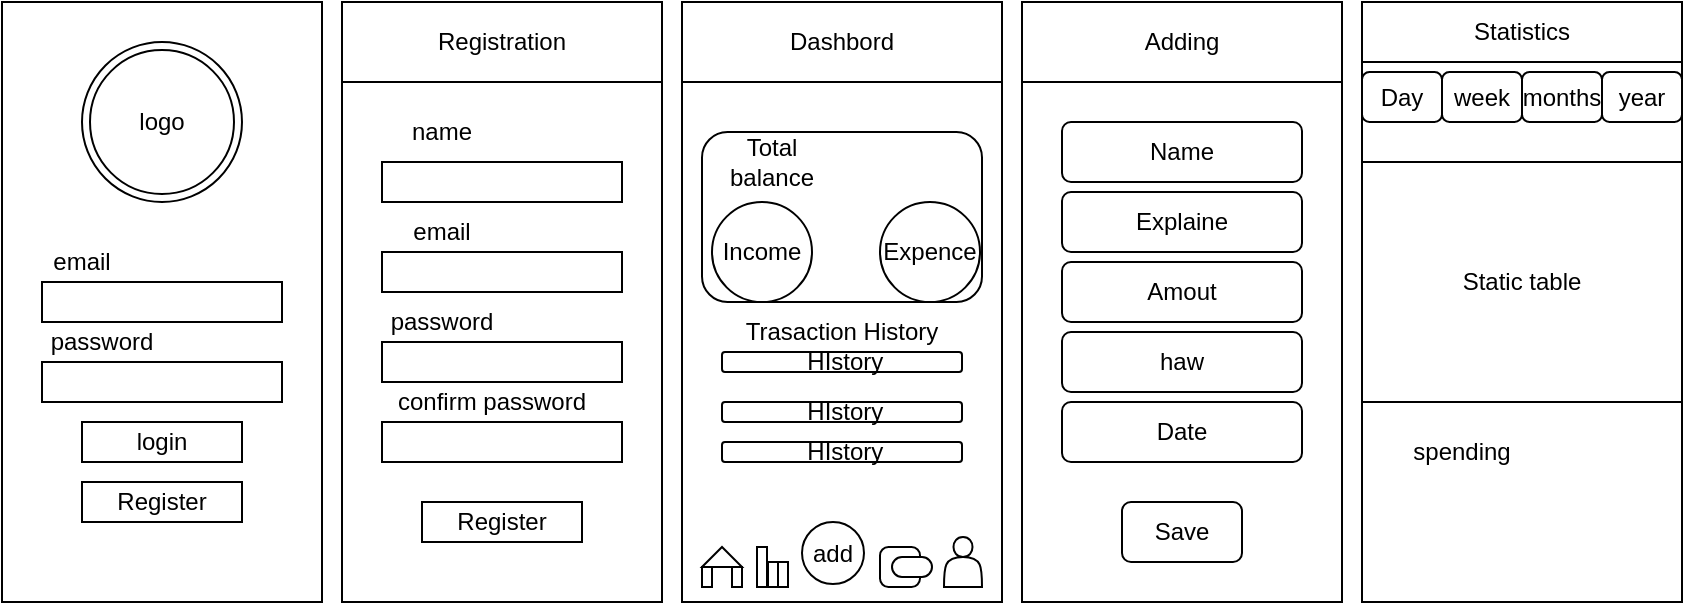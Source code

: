 <mxfile version="21.6.8" type="github">
  <diagram name="Page-1" id="4HQ8YgI5x_i-oC57xCaw">
    <mxGraphModel dx="1050" dy="573" grid="1" gridSize="10" guides="1" tooltips="1" connect="1" arrows="1" fold="1" page="1" pageScale="1" pageWidth="850" pageHeight="1100" math="0" shadow="0">
      <root>
        <mxCell id="0" />
        <mxCell id="1" parent="0" />
        <mxCell id="KvVlC2yseujIQmBRU8fb-1" value="" style="rounded=0;whiteSpace=wrap;html=1;" parent="1" vertex="1">
          <mxGeometry x="10" y="90" width="160" height="300" as="geometry" />
        </mxCell>
        <mxCell id="KvVlC2yseujIQmBRU8fb-2" value="logo" style="ellipse;shape=doubleEllipse;whiteSpace=wrap;html=1;aspect=fixed;" parent="1" vertex="1">
          <mxGeometry x="50" y="110" width="80" height="80" as="geometry" />
        </mxCell>
        <mxCell id="KvVlC2yseujIQmBRU8fb-4" value="email" style="text;html=1;strokeColor=none;fillColor=none;align=center;verticalAlign=middle;whiteSpace=wrap;rounded=0;" parent="1" vertex="1">
          <mxGeometry x="20" y="205" width="60" height="30" as="geometry" />
        </mxCell>
        <mxCell id="KvVlC2yseujIQmBRU8fb-11" value="" style="verticalLabelPosition=bottom;verticalAlign=top;html=1;shape=mxgraph.basic.rect;fillColor2=none;strokeWidth=1;size=20;indent=5;" parent="1" vertex="1">
          <mxGeometry x="30" y="270" width="120" height="20" as="geometry" />
        </mxCell>
        <mxCell id="KvVlC2yseujIQmBRU8fb-12" value="login" style="rounded=0;whiteSpace=wrap;html=1;" parent="1" vertex="1">
          <mxGeometry x="50" y="300" width="80" height="20" as="geometry" />
        </mxCell>
        <mxCell id="KvVlC2yseujIQmBRU8fb-14" value="password" style="text;html=1;strokeColor=none;fillColor=none;align=center;verticalAlign=middle;whiteSpace=wrap;rounded=0;" parent="1" vertex="1">
          <mxGeometry x="30" y="250" width="60" height="20" as="geometry" />
        </mxCell>
        <mxCell id="KvVlC2yseujIQmBRU8fb-16" value="Register" style="rounded=0;whiteSpace=wrap;html=1;" parent="1" vertex="1">
          <mxGeometry x="50" y="330" width="80" height="20" as="geometry" />
        </mxCell>
        <mxCell id="KvVlC2yseujIQmBRU8fb-18" value="" style="rounded=0;whiteSpace=wrap;html=1;verticalAlign=middle;align=center;gradientColor=none;fillColor=default;glass=0;" parent="1" vertex="1">
          <mxGeometry x="180" y="90" width="160" height="300" as="geometry" />
        </mxCell>
        <mxCell id="KvVlC2yseujIQmBRU8fb-21" value="Registration" style="rounded=0;whiteSpace=wrap;html=1;" parent="1" vertex="1">
          <mxGeometry x="180" y="90" width="160" height="40" as="geometry" />
        </mxCell>
        <mxCell id="KvVlC2yseujIQmBRU8fb-23" value="name" style="text;html=1;strokeColor=none;fillColor=none;align=center;verticalAlign=middle;whiteSpace=wrap;rounded=0;" parent="1" vertex="1">
          <mxGeometry x="200" y="140" width="60" height="30" as="geometry" />
        </mxCell>
        <mxCell id="KvVlC2yseujIQmBRU8fb-28" value="" style="verticalLabelPosition=bottom;verticalAlign=top;html=1;shape=mxgraph.basic.rect;fillColor2=none;strokeWidth=1;size=20;indent=5;" parent="1" vertex="1">
          <mxGeometry x="30" y="230" width="120" height="20" as="geometry" />
        </mxCell>
        <mxCell id="KvVlC2yseujIQmBRU8fb-29" value="" style="verticalLabelPosition=bottom;verticalAlign=top;html=1;shape=mxgraph.basic.rect;fillColor2=none;strokeWidth=1;size=20;indent=5;" parent="1" vertex="1">
          <mxGeometry x="200" y="170" width="120" height="20" as="geometry" />
        </mxCell>
        <mxCell id="KvVlC2yseujIQmBRU8fb-30" value="email" style="text;html=1;strokeColor=none;fillColor=none;align=center;verticalAlign=middle;whiteSpace=wrap;rounded=0;" parent="1" vertex="1">
          <mxGeometry x="200" y="195" width="60" height="20" as="geometry" />
        </mxCell>
        <mxCell id="KvVlC2yseujIQmBRU8fb-32" value="" style="verticalLabelPosition=bottom;verticalAlign=top;html=1;shape=mxgraph.basic.rect;fillColor2=none;strokeWidth=1;size=20;indent=5;" parent="1" vertex="1">
          <mxGeometry x="200" y="215" width="120" height="20" as="geometry" />
        </mxCell>
        <mxCell id="KvVlC2yseujIQmBRU8fb-33" value="password" style="text;html=1;strokeColor=none;fillColor=none;align=center;verticalAlign=middle;whiteSpace=wrap;rounded=0;" parent="1" vertex="1">
          <mxGeometry x="200" y="240" width="60" height="20" as="geometry" />
        </mxCell>
        <mxCell id="KvVlC2yseujIQmBRU8fb-34" value="" style="verticalLabelPosition=bottom;verticalAlign=top;html=1;shape=mxgraph.basic.rect;fillColor2=none;strokeWidth=1;size=20;indent=5;" parent="1" vertex="1">
          <mxGeometry x="200" y="260" width="120" height="20" as="geometry" />
        </mxCell>
        <mxCell id="KvVlC2yseujIQmBRU8fb-35" value="confirm password" style="text;html=1;strokeColor=none;fillColor=none;align=center;verticalAlign=middle;whiteSpace=wrap;rounded=0;" parent="1" vertex="1">
          <mxGeometry x="200" y="280" width="110" height="20" as="geometry" />
        </mxCell>
        <mxCell id="KvVlC2yseujIQmBRU8fb-36" value="" style="verticalLabelPosition=bottom;verticalAlign=top;html=1;shape=mxgraph.basic.rect;fillColor2=none;strokeWidth=1;size=20;indent=5;" parent="1" vertex="1">
          <mxGeometry x="200" y="300" width="120" height="20" as="geometry" />
        </mxCell>
        <mxCell id="KvVlC2yseujIQmBRU8fb-37" value="Register" style="rounded=0;whiteSpace=wrap;html=1;" parent="1" vertex="1">
          <mxGeometry x="220" y="340" width="80" height="20" as="geometry" />
        </mxCell>
        <mxCell id="KvVlC2yseujIQmBRU8fb-38" value="" style="rounded=0;whiteSpace=wrap;html=1;verticalAlign=middle;align=center;gradientColor=none;fillColor=default;glass=0;" parent="1" vertex="1">
          <mxGeometry x="350" y="110" width="160" height="280" as="geometry" />
        </mxCell>
        <mxCell id="KvVlC2yseujIQmBRU8fb-39" value="Dashbord" style="rounded=0;whiteSpace=wrap;html=1;" parent="1" vertex="1">
          <mxGeometry x="350" y="90" width="160" height="40" as="geometry" />
        </mxCell>
        <mxCell id="KvVlC2yseujIQmBRU8fb-41" value="" style="rounded=1;whiteSpace=wrap;html=1;" parent="1" vertex="1">
          <mxGeometry x="360" y="155" width="140" height="85" as="geometry" />
        </mxCell>
        <mxCell id="KvVlC2yseujIQmBRU8fb-42" value="Total balance" style="text;html=1;strokeColor=none;fillColor=none;align=center;verticalAlign=middle;whiteSpace=wrap;rounded=0;" parent="1" vertex="1">
          <mxGeometry x="365" y="155" width="60" height="30" as="geometry" />
        </mxCell>
        <mxCell id="KvVlC2yseujIQmBRU8fb-54" value="Expence" style="ellipse;whiteSpace=wrap;html=1;aspect=fixed;" parent="1" vertex="1">
          <mxGeometry x="449" y="190" width="50" height="50" as="geometry" />
        </mxCell>
        <mxCell id="KvVlC2yseujIQmBRU8fb-55" value="Income" style="ellipse;whiteSpace=wrap;html=1;aspect=fixed;" parent="1" vertex="1">
          <mxGeometry x="365" y="190" width="50" height="50" as="geometry" />
        </mxCell>
        <mxCell id="KvVlC2yseujIQmBRU8fb-64" value="add" style="ellipse;whiteSpace=wrap;html=1;aspect=fixed;" parent="1" vertex="1">
          <mxGeometry x="410" y="350" width="31" height="31" as="geometry" />
        </mxCell>
        <mxCell id="KvVlC2yseujIQmBRU8fb-65" value="" style="rounded=0;whiteSpace=wrap;html=1;" parent="1" vertex="1">
          <mxGeometry x="520" y="90" width="160" height="300" as="geometry" />
        </mxCell>
        <mxCell id="KvVlC2yseujIQmBRU8fb-67" value="Adding" style="rounded=0;whiteSpace=wrap;html=1;" parent="1" vertex="1">
          <mxGeometry x="520" y="90" width="160" height="40" as="geometry" />
        </mxCell>
        <mxCell id="KvVlC2yseujIQmBRU8fb-68" value="Name" style="rounded=1;whiteSpace=wrap;html=1;" parent="1" vertex="1">
          <mxGeometry x="540" y="150" width="120" height="30" as="geometry" />
        </mxCell>
        <mxCell id="KvVlC2yseujIQmBRU8fb-69" value="Explaine" style="rounded=1;whiteSpace=wrap;html=1;" parent="1" vertex="1">
          <mxGeometry x="540" y="185" width="120" height="30" as="geometry" />
        </mxCell>
        <mxCell id="KvVlC2yseujIQmBRU8fb-71" value="Amout" style="rounded=1;whiteSpace=wrap;html=1;" parent="1" vertex="1">
          <mxGeometry x="540" y="220" width="120" height="30" as="geometry" />
        </mxCell>
        <mxCell id="KvVlC2yseujIQmBRU8fb-72" value="haw" style="rounded=1;whiteSpace=wrap;html=1;" parent="1" vertex="1">
          <mxGeometry x="540" y="255" width="120" height="30" as="geometry" />
        </mxCell>
        <mxCell id="KvVlC2yseujIQmBRU8fb-56" value="Trasaction History" style="text;html=1;strokeColor=none;fillColor=none;align=center;verticalAlign=middle;whiteSpace=wrap;rounded=0;" parent="1" vertex="1">
          <mxGeometry x="360" y="240" width="140" height="30" as="geometry" />
        </mxCell>
        <mxCell id="KvVlC2yseujIQmBRU8fb-86" value="&amp;nbsp;HIstory" style="rounded=1;whiteSpace=wrap;html=1;" parent="1" vertex="1">
          <mxGeometry x="370" y="265" width="120" height="10" as="geometry" />
        </mxCell>
        <mxCell id="KvVlC2yseujIQmBRU8fb-88" value="&amp;nbsp;HIstory" style="rounded=1;whiteSpace=wrap;html=1;" parent="1" vertex="1">
          <mxGeometry x="370" y="290" width="120" height="10" as="geometry" />
        </mxCell>
        <mxCell id="KvVlC2yseujIQmBRU8fb-87" value="&amp;nbsp;HIstory" style="rounded=1;whiteSpace=wrap;html=1;" parent="1" vertex="1">
          <mxGeometry x="370" y="310" width="120" height="10" as="geometry" />
        </mxCell>
        <mxCell id="KvVlC2yseujIQmBRU8fb-93" value="Date" style="rounded=1;whiteSpace=wrap;html=1;" parent="1" vertex="1">
          <mxGeometry x="540" y="290" width="120" height="30" as="geometry" />
        </mxCell>
        <mxCell id="KvVlC2yseujIQmBRU8fb-94" value="Save" style="rounded=1;whiteSpace=wrap;html=1;" parent="1" vertex="1">
          <mxGeometry x="570" y="340" width="60" height="30" as="geometry" />
        </mxCell>
        <mxCell id="0Hse-CIwnKnvtip7fA2i-4" value="" style="shape=actor;whiteSpace=wrap;html=1;" vertex="1" parent="1">
          <mxGeometry x="481" y="357.5" width="19" height="25" as="geometry" />
        </mxCell>
        <mxCell id="0Hse-CIwnKnvtip7fA2i-5" value="" style="rounded=1;whiteSpace=wrap;html=1;arcSize=21;" vertex="1" parent="1">
          <mxGeometry x="449" y="362.5" width="20" height="20" as="geometry" />
        </mxCell>
        <mxCell id="0Hse-CIwnKnvtip7fA2i-7" value="" style="rounded=1;whiteSpace=wrap;html=1;arcSize=50;" vertex="1" parent="1">
          <mxGeometry x="455" y="367.5" width="20" height="10" as="geometry" />
        </mxCell>
        <mxCell id="0Hse-CIwnKnvtip7fA2i-10" value="" style="triangle;whiteSpace=wrap;html=1;direction=north;" vertex="1" parent="1">
          <mxGeometry x="360" y="362.5" width="20" height="10" as="geometry" />
        </mxCell>
        <mxCell id="0Hse-CIwnKnvtip7fA2i-18" value="" style="verticalLabelPosition=bottom;verticalAlign=top;html=1;shape=mxgraph.basic.rect;fillColor2=none;strokeWidth=1;size=20;indent=5;direction=south;" vertex="1" parent="1">
          <mxGeometry x="360" y="372.5" width="5" height="10" as="geometry" />
        </mxCell>
        <mxCell id="0Hse-CIwnKnvtip7fA2i-22" value="" style="verticalLabelPosition=bottom;verticalAlign=top;html=1;shape=mxgraph.basic.rect;fillColor2=none;strokeWidth=1;size=20;indent=0;direction=south;" vertex="1" parent="1">
          <mxGeometry x="375" y="372.5" width="5" height="10" as="geometry" />
        </mxCell>
        <mxCell id="0Hse-CIwnKnvtip7fA2i-32" value="" style="rounded=0;whiteSpace=wrap;html=1;" vertex="1" parent="1">
          <mxGeometry x="387.5" y="362.5" width="5" height="20" as="geometry" />
        </mxCell>
        <mxCell id="0Hse-CIwnKnvtip7fA2i-33" value="" style="rounded=0;whiteSpace=wrap;html=1;" vertex="1" parent="1">
          <mxGeometry x="398" y="370" width="5" height="12.5" as="geometry" />
        </mxCell>
        <mxCell id="0Hse-CIwnKnvtip7fA2i-35" value="" style="rounded=0;whiteSpace=wrap;html=1;" vertex="1" parent="1">
          <mxGeometry x="393" y="370" width="5" height="12.5" as="geometry" />
        </mxCell>
        <mxCell id="0Hse-CIwnKnvtip7fA2i-37" value="" style="rounded=0;whiteSpace=wrap;html=1;" vertex="1" parent="1">
          <mxGeometry x="690" y="90" width="160" height="300" as="geometry" />
        </mxCell>
        <mxCell id="0Hse-CIwnKnvtip7fA2i-39" value="Statistics" style="rounded=0;whiteSpace=wrap;html=1;" vertex="1" parent="1">
          <mxGeometry x="690" y="90" width="160" height="30" as="geometry" />
        </mxCell>
        <mxCell id="0Hse-CIwnKnvtip7fA2i-40" value="Day" style="rounded=1;whiteSpace=wrap;html=1;" vertex="1" parent="1">
          <mxGeometry x="690" y="125" width="40" height="25" as="geometry" />
        </mxCell>
        <mxCell id="0Hse-CIwnKnvtip7fA2i-41" value="week" style="rounded=1;whiteSpace=wrap;html=1;" vertex="1" parent="1">
          <mxGeometry x="730" y="125" width="40" height="25" as="geometry" />
        </mxCell>
        <mxCell id="0Hse-CIwnKnvtip7fA2i-45" value="year" style="rounded=1;whiteSpace=wrap;html=1;" vertex="1" parent="1">
          <mxGeometry x="810" y="125" width="40" height="25" as="geometry" />
        </mxCell>
        <mxCell id="0Hse-CIwnKnvtip7fA2i-46" value="months" style="rounded=1;whiteSpace=wrap;html=1;" vertex="1" parent="1">
          <mxGeometry x="770" y="125" width="40" height="25" as="geometry" />
        </mxCell>
        <mxCell id="0Hse-CIwnKnvtip7fA2i-49" value="Static table" style="rounded=0;whiteSpace=wrap;html=1;" vertex="1" parent="1">
          <mxGeometry x="690" y="170" width="160" height="120" as="geometry" />
        </mxCell>
        <mxCell id="0Hse-CIwnKnvtip7fA2i-50" value="spending" style="text;html=1;strokeColor=none;fillColor=none;align=center;verticalAlign=middle;whiteSpace=wrap;rounded=0;" vertex="1" parent="1">
          <mxGeometry x="710" y="300" width="60" height="30" as="geometry" />
        </mxCell>
      </root>
    </mxGraphModel>
  </diagram>
</mxfile>
